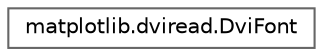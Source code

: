 digraph "Graphical Class Hierarchy"
{
 // LATEX_PDF_SIZE
  bgcolor="transparent";
  edge [fontname=Helvetica,fontsize=10,labelfontname=Helvetica,labelfontsize=10];
  node [fontname=Helvetica,fontsize=10,shape=box,height=0.2,width=0.4];
  rankdir="LR";
  Node0 [id="Node000000",label="matplotlib.dviread.DviFont",height=0.2,width=0.4,color="grey40", fillcolor="white", style="filled",URL="$de/df5/classmatplotlib_1_1dviread_1_1DviFont.html",tooltip=" "];
}
